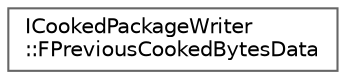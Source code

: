 digraph "Graphical Class Hierarchy"
{
 // INTERACTIVE_SVG=YES
 // LATEX_PDF_SIZE
  bgcolor="transparent";
  edge [fontname=Helvetica,fontsize=10,labelfontname=Helvetica,labelfontsize=10];
  node [fontname=Helvetica,fontsize=10,shape=box,height=0.2,width=0.4];
  rankdir="LR";
  Node0 [id="Node000000",label="ICookedPackageWriter\l::FPreviousCookedBytesData",height=0.2,width=0.4,color="grey40", fillcolor="white", style="filled",URL="$dc/dce/structICookedPackageWriter_1_1FPreviousCookedBytesData.html",tooltip=" "];
}
